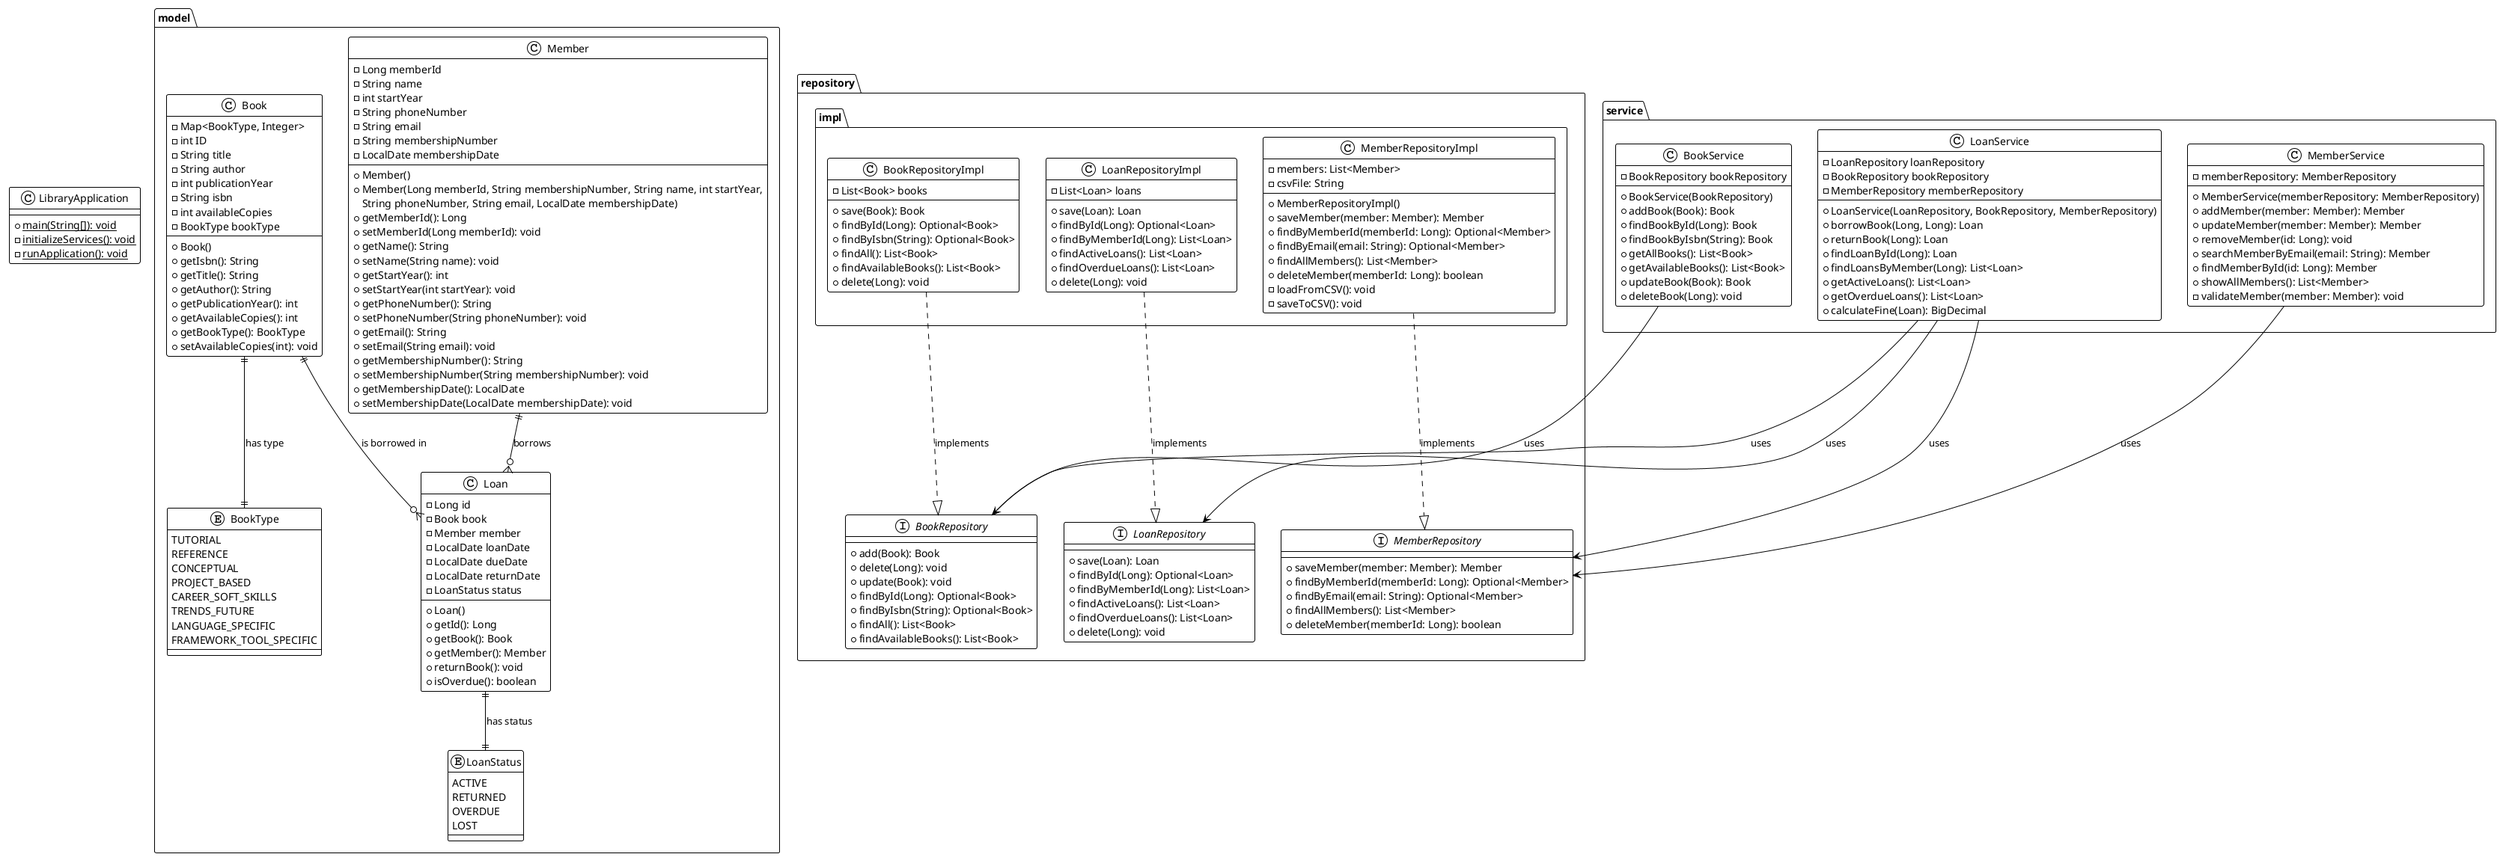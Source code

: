 @startuml LibraryManagementSystem

!theme plain

' Model Package
package "model" {
    class Book {
        -Map<BookType, Integer>
        -int ID
        -String title
        -String author
        -int publicationYear
        -String isbn
        -int availableCopies
        -BookType bookType
        +Book()
        +getIsbn(): String
        +getTitle(): String
        +getAuthor(): String
        +getPublicationYear(): int
        +getAvailableCopies(): int
        +getBookType(): BookType
        +setAvailableCopies(int): void
    }

    class Member {
         - Long memberId
            - String name
            - int startYear
            - String phoneNumber
            - String email
            - String membershipNumber
            - LocalDate membershipDate
            + Member()
            + Member(Long memberId, String membershipNumber, String name, int startYear,
                     String phoneNumber, String email, LocalDate membershipDate)
            + getMemberId(): Long
            + setMemberId(Long memberId): void
            + getName(): String
            + setName(String name): void
            + getStartYear(): int
            + setStartYear(int startYear): void
            + getPhoneNumber(): String
            + setPhoneNumber(String phoneNumber): void
            + getEmail(): String
            + setEmail(String email): void
            + getMembershipNumber(): String
            + setMembershipNumber(String membershipNumber): void
            + getMembershipDate(): LocalDate
            + setMembershipDate(LocalDate membershipDate): void
    }

    class Loan {
        -Long id
        -Book book
        -Member member
        -LocalDate loanDate
        -LocalDate dueDate
        -LocalDate returnDate
        -LoanStatus status
        +Loan()
        +getId(): Long
        +getBook(): Book
        +getMember(): Member
        +returnBook(): void
        +isOverdue(): boolean
    }

    enum BookType {
        TUTORIAL
        REFERENCE
        CONCEPTUAL
        PROJECT_BASED
        CAREER_SOFT_SKILLS
        TRENDS_FUTURE
        LANGUAGE_SPECIFIC
        FRAMEWORK_TOOL_SPECIFIC
    }

    enum LoanStatus {
        ACTIVE
        RETURNED
        OVERDUE
        LOST
    }
}

' Repository Package
package "repository" {
    interface BookRepository {
        +add(Book): Book
        +delete(Long): void
        +update(Book): void
        +findById(Long): Optional<Book>
        +findByIsbn(String): Optional<Book>
        +findAll(): List<Book>
        +findAvailableBooks(): List<Book>

    }

    interface MemberRepository {
         + saveMember(member: Member): Member
         + findByMemberId(memberId: Long): Optional<Member>
         + findByEmail(email: String): Optional<Member>
         + findAllMembers(): List<Member>
         + deleteMember(memberId: Long): boolean
    }

    interface LoanRepository {
        +save(Loan): Loan
        +findById(Long): Optional<Loan>
        +findByMemberId(Long): List<Loan>
        +findActiveLoans(): List<Loan>
        +findOverdueLoans(): List<Loan>
        +delete(Long): void
    }

    package "impl" {
        class BookRepositoryImpl {
            -List<Book> books
            +save(Book): Book
            +findById(Long): Optional<Book>
            +findByIsbn(String): Optional<Book>
            +findAll(): List<Book>
            +findAvailableBooks(): List<Book>
            +delete(Long): void
        }

        class MemberRepositoryImpl {
            - members: List<Member>
            - csvFile: String
            + MemberRepositoryImpl()
            + saveMember(member: Member): Member
            + findByMemberId(memberId: Long): Optional<Member>
            + findByEmail(email: String): Optional<Member>
            + findAllMembers(): List<Member>
            + deleteMember(memberId: Long): boolean
            - loadFromCSV(): void
            - saveToCSV(): void
        }

        class LoanRepositoryImpl {
            -List<Loan> loans
            +save(Loan): Loan
            +findById(Long): Optional<Loan>
            +findByMemberId(Long): List<Loan>
            +findActiveLoans(): List<Loan>
            +findOverdueLoans(): List<Loan>
            +delete(Long): void
        }
    }
}

' Service Package
package "service" {
    class BookService {
        -BookRepository bookRepository
        +BookService(BookRepository)
        +addBook(Book): Book
        +findBookById(Long): Book
        +findBookByIsbn(String): Book
        +getAllBooks(): List<Book>
        +getAvailableBooks(): List<Book>
        +updateBook(Book): Book
        +deleteBook(Long): void
    }

    class MemberService {
        - memberRepository: MemberRepository
        + MemberService(memberRepository: MemberRepository)
        + addMember(member: Member): Member
        + updateMember(member: Member): Member
        + removeMember(id: Long): void
        + searchMemberByEmail(email: String): Member
        + findMemberById(id: Long): Member
        + showAllMembers(): List<Member>
        - validateMember(member: Member): void
    }


    class LoanService {
        -LoanRepository loanRepository
        -BookRepository bookRepository
        -MemberRepository memberRepository
        +LoanService(LoanRepository, BookRepository, MemberRepository)
        +borrowBook(Long, Long): Loan
        +returnBook(Long): Loan
        +findLoanById(Long): Loan
        +findLoansByMember(Long): List<Loan>
        +getActiveLoans(): List<Loan>
        +getOverdueLoans(): List<Loan>
        +calculateFine(Loan): BigDecimal
    }
}

'' Facade Package
'package "facade" {
'    class LibraryFacade {
'        -BookService bookService
'        -MemberService memberService
'        -LoanService loanService
'        +LibraryFacade(BookService, MemberService, LoanService)
'        +addBook(Book): Book
'        +registerMember(Member): Member
'        +borrowBook(Long, Long): Loan
'        +returnBook(Long): Loan
'        +searchBooks(String): List<Book>
'        +getMemberLoans(Long): List<Loan>
'        +getOverdueLoans(): List<Loan>
'    }
'}

' Main Application (root package)
class LibraryApplication {
    +{static} main(String[]): void
    -{static} initializeServices(): void
    -{static} runApplication(): void
}

' Relationships within model
Book ||--o{ Loan : "is borrowed in"
Member ||--o{ Loan : "borrows"
Book ||--|| BookType : "has type"
Loan ||--|| LoanStatus : "has status"

' Implementation relationships
BookRepositoryImpl ..|> BookRepository : implements
MemberRepositoryImpl ..|> MemberRepository : implements
LoanRepositoryImpl ..|> LoanRepository : implements

' Service dependencies
BookService --> BookRepository : uses
MemberService --> MemberRepository : uses
LoanService --> LoanRepository : uses
LoanService --> BookRepository : uses
LoanService --> MemberRepository : uses

'' Facade dependencies
'LibraryFacade --> BookService : uses
'LibraryFacade --> MemberService : uses
'LibraryFacade --> LoanService : uses

'' Main application
'LibraryApplication --> LibraryFacade : creates

@enduml